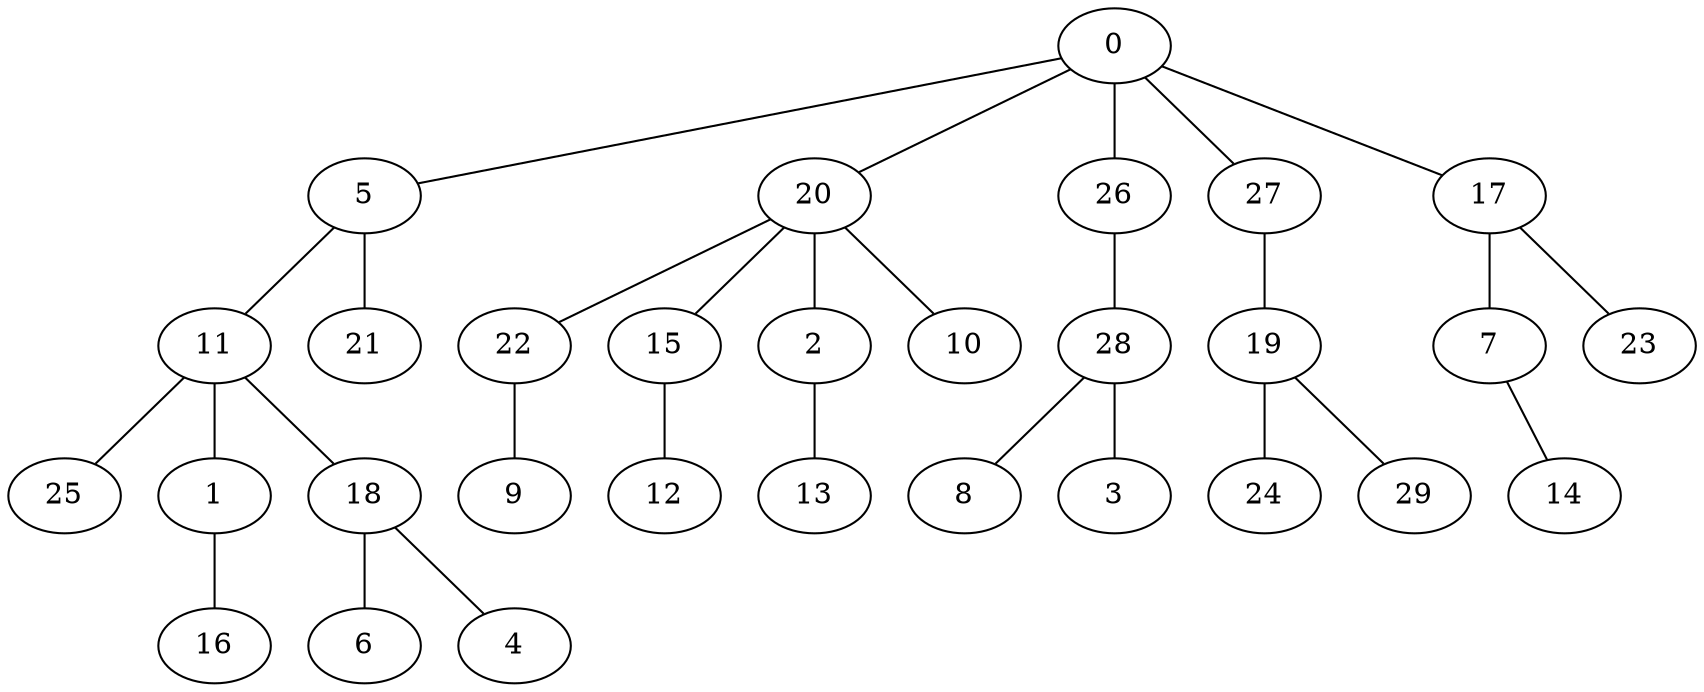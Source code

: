 graph {
0  [Label = "0 (0.00)"]
5  [Label = "5 (34.37)"]
20  [Label = "20 (40.12)"]
26  [Label = "26 (45.24)"]
27  [Label = "27 (54.52)"]
11  [Label = "11 (60.69)"]
17  [Label = "17 (62.03)"]
28  [Label = "28 (67.83)"]
22  [Label = "22 (69.07)"]
19  [Label = "19 (69.99)"]
25  [Label = "25 (70.63)"]
15  [Label = "15 (70.92)"]
7  [Label = "7 (74.82)"]
21  [Label = "21 (77.61)"]
9  [Label = "9 (78.07)"]
12  [Label = "12 (80.88)"]
1  [Label = "1 (82.68)"]
8  [Label = "8 (84.40)"]
24  [Label = "24 (85.72)"]
18  [Label = "18 (89.54)"]
29  [Label = "29 (91.38)"]
2  [Label = "2 (91.75)"]
14  [Label = "14 (93.40)"]
23  [Label = "23 (93.73)"]
10  [Label = "10 (96.60)"]
3  [Label = "3 (96.80)"]
6  [Label = "6 (101.24)"]
4  [Label = "4 (107.66)"]
16  [Label = "16 (109.23)"]
13  [Label = "13 (109.36)"]

0--5  [Label = "34.37"]
0--20  [Label = "40.12"]
0--26  [Label = "45.24"]
0--27  [Label = "54.52"]
5--11  [Label = "26.33"]
0--17  [Label = "62.03"]
26--28  [Label = "22.58"]
20--22  [Label = "28.94"]
27--19  [Label = "15.47"]
11--25  [Label = "9.94"]
20--15  [Label = "30.80"]
17--7  [Label = "12.80"]
5--21  [Label = "43.25"]
22--9  [Label = "9.01"]
15--12  [Label = "9.96"]
11--1  [Label = "21.99"]
28--8  [Label = "16.57"]
19--24  [Label = "15.73"]
11--18  [Label = "28.85"]
19--29  [Label = "21.39"]
20--2  [Label = "51.63"]
7--14  [Label = "18.58"]
17--23  [Label = "31.71"]
20--10  [Label = "56.47"]
28--3  [Label = "28.97"]
18--6  [Label = "11.70"]
18--4  [Label = "18.12"]
1--16  [Label = "26.54"]
2--13  [Label = "17.60"]
}
